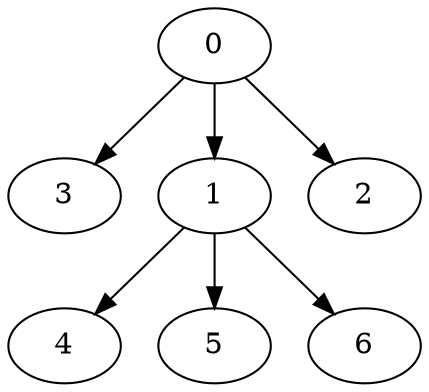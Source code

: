 digraph "outputExample" {
	0	[Weight=5,Start=0,Processor=1];
	3	[Weight=6,Start=5,Processor=1];
	1	[Weight=6,Start=11,Processor=1];
	2	[Weight=5,Start=17,Processor=1];
	4	[Weight=4,Start=22,Processor=1];
	5	[Weight=7,Start=26,Processor=1];
	6	[Weight=7,Start=33,Processor=1];
	0 -> 1	 [Weight=15];
	0 -> 2	 [Weight=11];
	0 -> 3	 [Weight=11];
	1 -> 4	 [Weight=19];
	1 -> 5	 [Weight=4];
	1 -> 6	 [Weight=21];
}